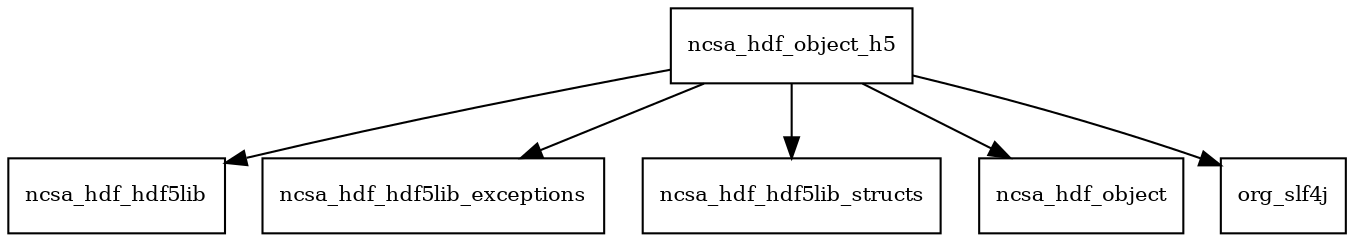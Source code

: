 digraph jarh5obj_package_dependencies {
  node [shape = box, fontsize=10.0];
  ncsa_hdf_object_h5 -> ncsa_hdf_hdf5lib;
  ncsa_hdf_object_h5 -> ncsa_hdf_hdf5lib_exceptions;
  ncsa_hdf_object_h5 -> ncsa_hdf_hdf5lib_structs;
  ncsa_hdf_object_h5 -> ncsa_hdf_object;
  ncsa_hdf_object_h5 -> org_slf4j;
}
